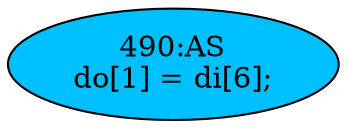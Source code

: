 strict digraph "" {
	node [label="\N"];
	"490:AS"	 [ast="<pyverilog.vparser.ast.Assign object at 0x7f44f6bb53d0>",
		def_var="['do']",
		fillcolor=deepskyblue,
		label="490:AS
do[1] = di[6];",
		statements="[]",
		style=filled,
		typ=Assign,
		use_var="['di']"];
}
